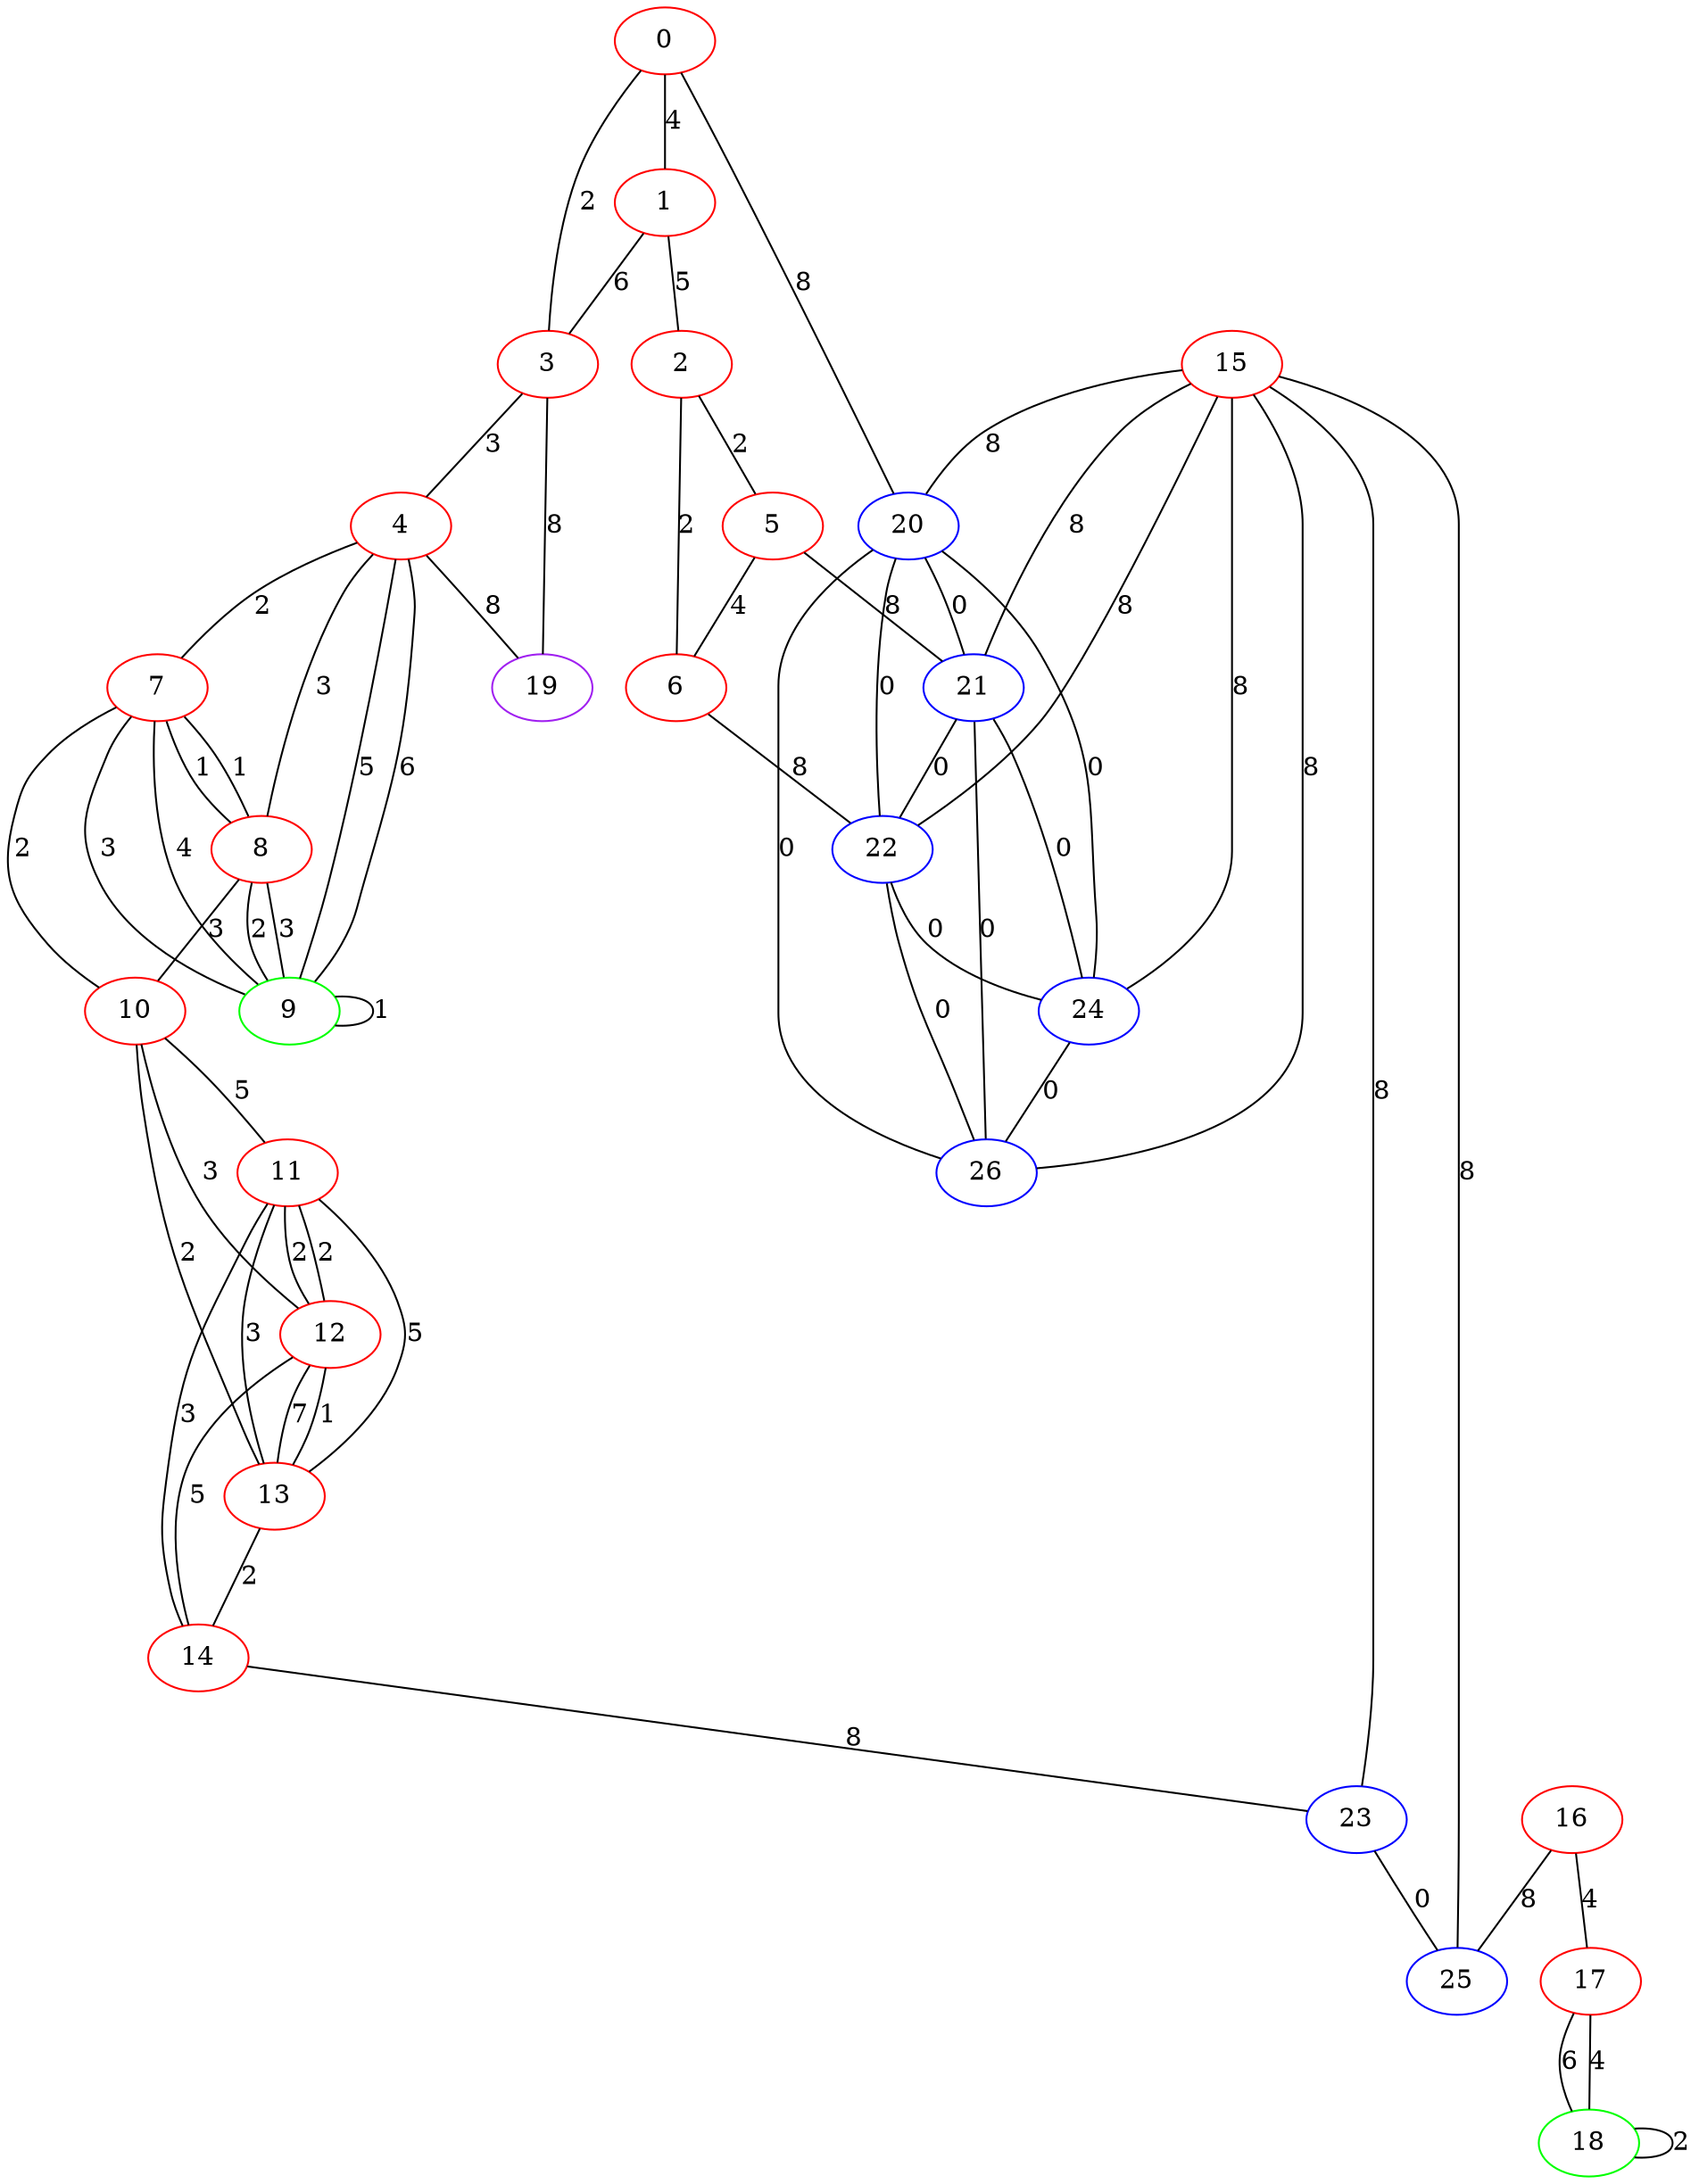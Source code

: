 graph "" {
0 [color=red, weight=1];
1 [color=red, weight=1];
2 [color=red, weight=1];
3 [color=red, weight=1];
4 [color=red, weight=1];
5 [color=red, weight=1];
6 [color=red, weight=1];
7 [color=red, weight=1];
8 [color=red, weight=1];
9 [color=green, weight=2];
10 [color=red, weight=1];
11 [color=red, weight=1];
12 [color=red, weight=1];
13 [color=red, weight=1];
14 [color=red, weight=1];
15 [color=red, weight=1];
16 [color=red, weight=1];
17 [color=red, weight=1];
18 [color=green, weight=2];
19 [color=purple, weight=4];
20 [color=blue, weight=3];
21 [color=blue, weight=3];
22 [color=blue, weight=3];
23 [color=blue, weight=3];
24 [color=blue, weight=3];
25 [color=blue, weight=3];
26 [color=blue, weight=3];
0 -- 1  [key=0, label=4];
0 -- 3  [key=0, label=2];
0 -- 20  [key=0, label=8];
1 -- 2  [key=0, label=5];
1 -- 3  [key=0, label=6];
2 -- 5  [key=0, label=2];
2 -- 6  [key=0, label=2];
3 -- 19  [key=0, label=8];
3 -- 4  [key=0, label=3];
4 -- 8  [key=0, label=3];
4 -- 9  [key=0, label=5];
4 -- 9  [key=1, label=6];
4 -- 19  [key=0, label=8];
4 -- 7  [key=0, label=2];
5 -- 21  [key=0, label=8];
5 -- 6  [key=0, label=4];
6 -- 22  [key=0, label=8];
7 -- 8  [key=0, label=1];
7 -- 8  [key=1, label=1];
7 -- 9  [key=0, label=3];
7 -- 9  [key=1, label=4];
7 -- 10  [key=0, label=2];
8 -- 9  [key=0, label=2];
8 -- 9  [key=1, label=3];
8 -- 10  [key=0, label=3];
9 -- 9  [key=0, label=1];
10 -- 11  [key=0, label=5];
10 -- 12  [key=0, label=3];
10 -- 13  [key=0, label=2];
11 -- 12  [key=0, label=2];
11 -- 12  [key=1, label=2];
11 -- 13  [key=0, label=5];
11 -- 13  [key=1, label=3];
11 -- 14  [key=0, label=3];
12 -- 13  [key=0, label=7];
12 -- 13  [key=1, label=1];
12 -- 14  [key=0, label=5];
13 -- 14  [key=0, label=2];
14 -- 23  [key=0, label=8];
15 -- 20  [key=0, label=8];
15 -- 21  [key=0, label=8];
15 -- 22  [key=0, label=8];
15 -- 23  [key=0, label=8];
15 -- 24  [key=0, label=8];
15 -- 25  [key=0, label=8];
15 -- 26  [key=0, label=8];
16 -- 17  [key=0, label=4];
16 -- 25  [key=0, label=8];
17 -- 18  [key=0, label=6];
17 -- 18  [key=1, label=4];
18 -- 18  [key=0, label=2];
20 -- 21  [key=0, label=0];
20 -- 22  [key=0, label=0];
20 -- 24  [key=0, label=0];
20 -- 26  [key=0, label=0];
21 -- 22  [key=0, label=0];
21 -- 24  [key=0, label=0];
21 -- 26  [key=0, label=0];
22 -- 24  [key=0, label=0];
22 -- 26  [key=0, label=0];
23 -- 25  [key=0, label=0];
24 -- 26  [key=0, label=0];
}
